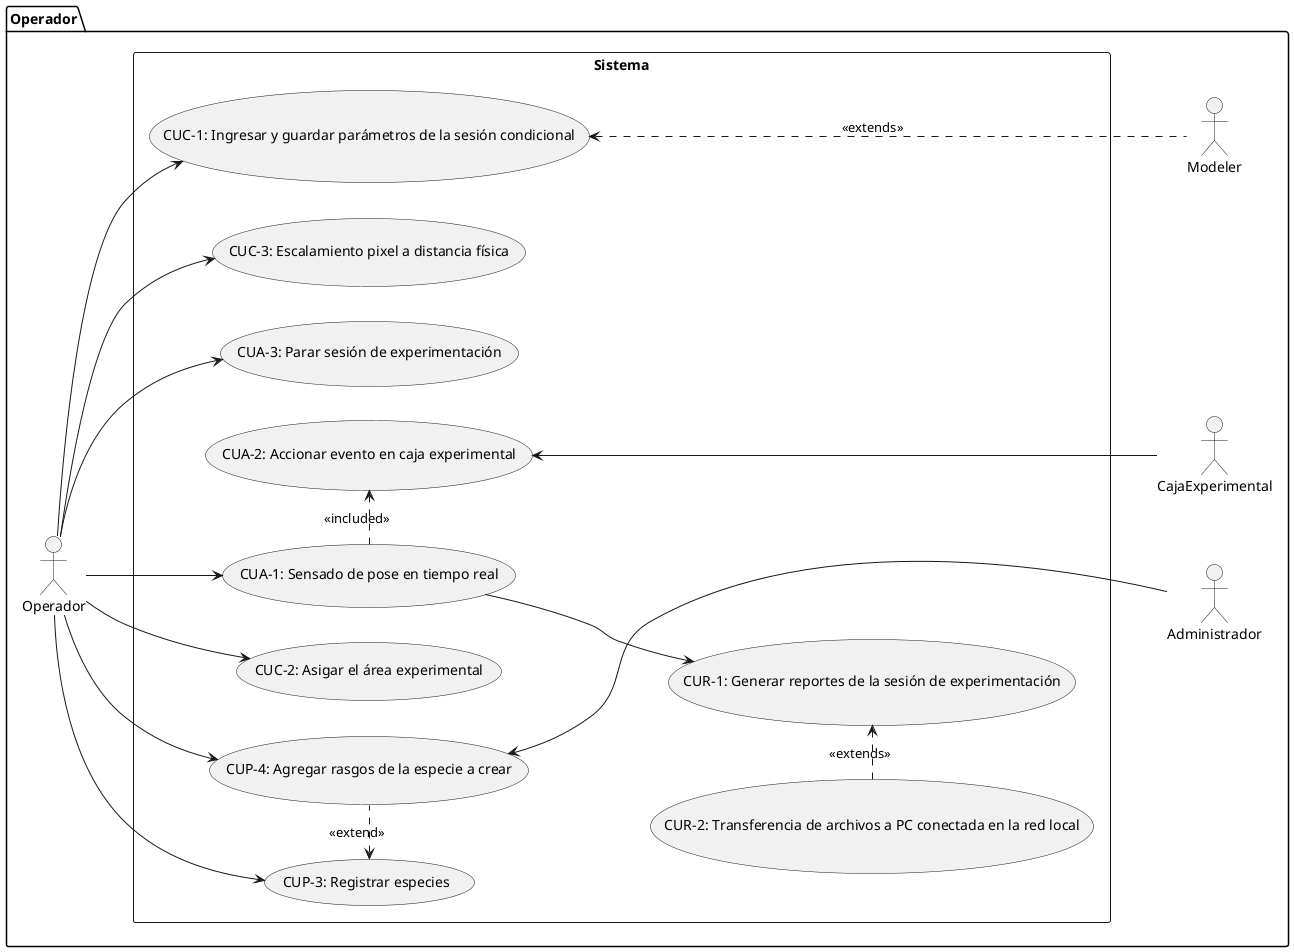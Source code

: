 @startuml Modeler
left to right direction
package "Operador"{
'Creating Actors
actor Operador as U
actor Modeler as Mo
actor Administrador as Ad
actor CajaExperimental as Ca
rectangle "Sistema"{

    usecase "CUP-3: Registrar especies" as 7    
    usecase "CUP-4: Agregar rasgos de la especie a crear" as 8    
    usecase "CUC-1: Ingresar y guardar parámetros de la sesión condicional" as 11
    usecase "CUC-2: Asigar el área experimental" as 12  
    usecase "CUC-3: Escalamiento pixel a distancia física" as 16  
    usecase "CUA-1: Sensado de pose en tiempo real" as 13
    usecase "CUA-3: Parar sesión de experimentación" as 15

    'Casos de uso sin un actors
    usecase "CUA-2: Accionar evento en caja experimental" as 14
    usecase "CUR-1: Generar reportes de la sesión de experimentación" as 9
    usecase "CUR-2: Transferencia de archivos a PC conectada en la red local" as 10


}

}
U --> 7
7 <.8 : <<extend>>
U --> 11
U -> 12
U -> 13
U -> 15
U -> 16
13 .> 14: <<included>>
13 --> 9
14 <--- Ca
8 <--- Ad
11 <... Mo: <<extends>>
10 .> 9: <<extends>>
U --> 8
@enduml